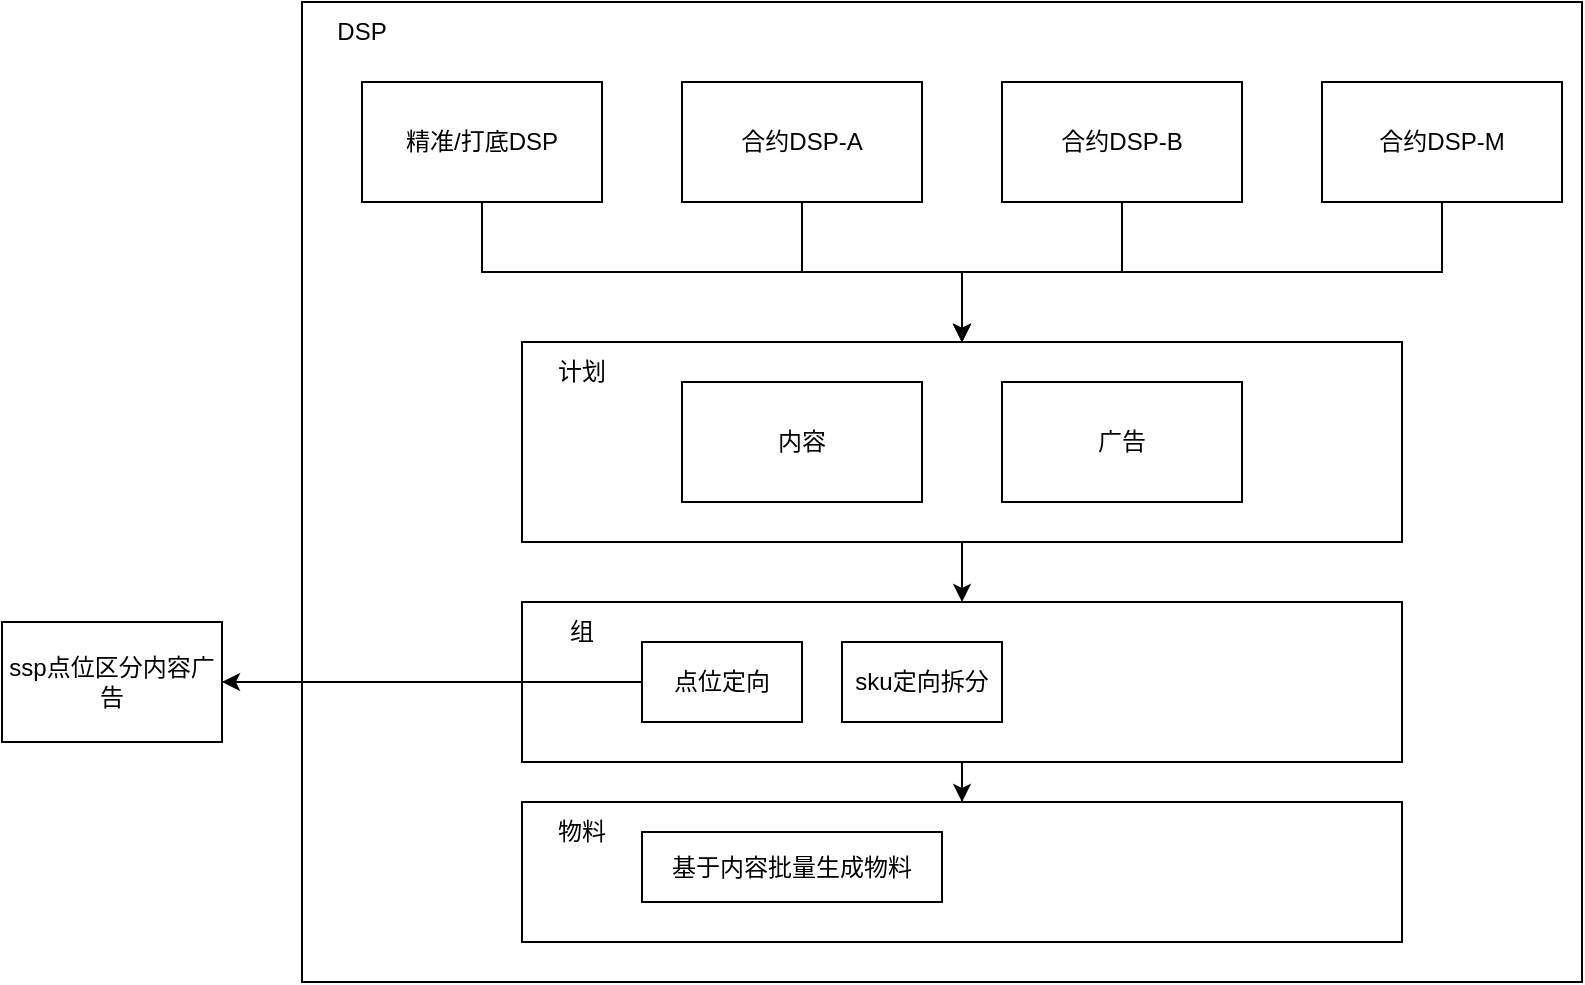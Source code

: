 <mxfile version="26.0.1">
  <diagram name="第 1 页" id="oFUwHmlBy7Hae6jz4WeE">
    <mxGraphModel dx="934" dy="561" grid="1" gridSize="10" guides="1" tooltips="1" connect="1" arrows="1" fold="1" page="1" pageScale="1" pageWidth="827" pageHeight="1169" math="0" shadow="0">
      <root>
        <mxCell id="0" />
        <mxCell id="1" parent="0" />
        <mxCell id="SEpfe_CyvQhXX2ZDESyg-39" value="" style="rounded=0;whiteSpace=wrap;html=1;fillColor=none;" vertex="1" parent="1">
          <mxGeometry x="170" y="140" width="640" height="490" as="geometry" />
        </mxCell>
        <mxCell id="SEpfe_CyvQhXX2ZDESyg-35" style="edgeStyle=orthogonalEdgeStyle;rounded=0;orthogonalLoop=1;jettySize=auto;html=1;" edge="1" parent="1" source="SEpfe_CyvQhXX2ZDESyg-1" target="SEpfe_CyvQhXX2ZDESyg-13">
          <mxGeometry relative="1" as="geometry" />
        </mxCell>
        <mxCell id="SEpfe_CyvQhXX2ZDESyg-1" value="精准/打底DSP" style="rounded=0;whiteSpace=wrap;html=1;" vertex="1" parent="1">
          <mxGeometry x="200" y="180" width="120" height="60" as="geometry" />
        </mxCell>
        <mxCell id="SEpfe_CyvQhXX2ZDESyg-37" style="edgeStyle=orthogonalEdgeStyle;rounded=0;orthogonalLoop=1;jettySize=auto;html=1;entryX=0.5;entryY=0;entryDx=0;entryDy=0;" edge="1" parent="1" source="SEpfe_CyvQhXX2ZDESyg-2" target="SEpfe_CyvQhXX2ZDESyg-13">
          <mxGeometry relative="1" as="geometry" />
        </mxCell>
        <mxCell id="SEpfe_CyvQhXX2ZDESyg-2" value="合约DSP-M" style="rounded=0;whiteSpace=wrap;html=1;" vertex="1" parent="1">
          <mxGeometry x="680" y="180" width="120" height="60" as="geometry" />
        </mxCell>
        <mxCell id="SEpfe_CyvQhXX2ZDESyg-34" style="edgeStyle=orthogonalEdgeStyle;rounded=0;orthogonalLoop=1;jettySize=auto;html=1;entryX=0.5;entryY=0;entryDx=0;entryDy=0;" edge="1" parent="1" source="SEpfe_CyvQhXX2ZDESyg-3" target="SEpfe_CyvQhXX2ZDESyg-13">
          <mxGeometry relative="1" as="geometry" />
        </mxCell>
        <mxCell id="SEpfe_CyvQhXX2ZDESyg-3" value="合约DSP-A" style="rounded=0;whiteSpace=wrap;html=1;" vertex="1" parent="1">
          <mxGeometry x="360" y="180" width="120" height="60" as="geometry" />
        </mxCell>
        <mxCell id="SEpfe_CyvQhXX2ZDESyg-36" style="edgeStyle=orthogonalEdgeStyle;rounded=0;orthogonalLoop=1;jettySize=auto;html=1;" edge="1" parent="1" source="SEpfe_CyvQhXX2ZDESyg-4" target="SEpfe_CyvQhXX2ZDESyg-13">
          <mxGeometry relative="1" as="geometry" />
        </mxCell>
        <mxCell id="SEpfe_CyvQhXX2ZDESyg-4" value="合约DSP-B" style="rounded=0;whiteSpace=wrap;html=1;" vertex="1" parent="1">
          <mxGeometry x="520" y="180" width="120" height="60" as="geometry" />
        </mxCell>
        <mxCell id="SEpfe_CyvQhXX2ZDESyg-6" value="DSP" style="text;html=1;align=center;verticalAlign=middle;whiteSpace=wrap;rounded=0;" vertex="1" parent="1">
          <mxGeometry x="170" y="140" width="60" height="30" as="geometry" />
        </mxCell>
        <mxCell id="SEpfe_CyvQhXX2ZDESyg-19" value="" style="edgeStyle=orthogonalEdgeStyle;rounded=0;orthogonalLoop=1;jettySize=auto;html=1;" edge="1" parent="1" source="SEpfe_CyvQhXX2ZDESyg-13" target="SEpfe_CyvQhXX2ZDESyg-18">
          <mxGeometry relative="1" as="geometry" />
        </mxCell>
        <mxCell id="SEpfe_CyvQhXX2ZDESyg-13" value="" style="rounded=0;whiteSpace=wrap;html=1;fillColor=none;" vertex="1" parent="1">
          <mxGeometry x="280" y="310" width="440" height="100" as="geometry" />
        </mxCell>
        <mxCell id="SEpfe_CyvQhXX2ZDESyg-15" value="内容" style="rounded=0;whiteSpace=wrap;html=1;" vertex="1" parent="1">
          <mxGeometry x="360" y="330" width="120" height="60" as="geometry" />
        </mxCell>
        <mxCell id="SEpfe_CyvQhXX2ZDESyg-16" value="广告" style="rounded=0;whiteSpace=wrap;html=1;" vertex="1" parent="1">
          <mxGeometry x="520" y="330" width="120" height="60" as="geometry" />
        </mxCell>
        <mxCell id="SEpfe_CyvQhXX2ZDESyg-17" value="计划" style="text;html=1;align=center;verticalAlign=middle;whiteSpace=wrap;rounded=0;" vertex="1" parent="1">
          <mxGeometry x="280" y="310" width="60" height="30" as="geometry" />
        </mxCell>
        <mxCell id="SEpfe_CyvQhXX2ZDESyg-30" value="" style="edgeStyle=orthogonalEdgeStyle;rounded=0;orthogonalLoop=1;jettySize=auto;html=1;" edge="1" parent="1" source="SEpfe_CyvQhXX2ZDESyg-18" target="SEpfe_CyvQhXX2ZDESyg-29">
          <mxGeometry relative="1" as="geometry" />
        </mxCell>
        <mxCell id="SEpfe_CyvQhXX2ZDESyg-18" value="" style="whiteSpace=wrap;html=1;fillColor=none;rounded=0;" vertex="1" parent="1">
          <mxGeometry x="280" y="440" width="440" height="80" as="geometry" />
        </mxCell>
        <mxCell id="SEpfe_CyvQhXX2ZDESyg-23" value="组" style="text;html=1;align=center;verticalAlign=middle;whiteSpace=wrap;rounded=0;" vertex="1" parent="1">
          <mxGeometry x="280" y="440" width="60" height="30" as="geometry" />
        </mxCell>
        <mxCell id="SEpfe_CyvQhXX2ZDESyg-25" value="sku定向拆分" style="rounded=0;whiteSpace=wrap;html=1;" vertex="1" parent="1">
          <mxGeometry x="440" y="460" width="80" height="40" as="geometry" />
        </mxCell>
        <mxCell id="SEpfe_CyvQhXX2ZDESyg-27" style="edgeStyle=orthogonalEdgeStyle;rounded=0;orthogonalLoop=1;jettySize=auto;html=1;entryX=1;entryY=0.5;entryDx=0;entryDy=0;" edge="1" parent="1" source="SEpfe_CyvQhXX2ZDESyg-26" target="SEpfe_CyvQhXX2ZDESyg-28">
          <mxGeometry relative="1" as="geometry">
            <mxPoint x="200" y="480" as="targetPoint" />
          </mxGeometry>
        </mxCell>
        <mxCell id="SEpfe_CyvQhXX2ZDESyg-26" value="点位定向" style="rounded=0;whiteSpace=wrap;html=1;" vertex="1" parent="1">
          <mxGeometry x="340" y="460" width="80" height="40" as="geometry" />
        </mxCell>
        <mxCell id="SEpfe_CyvQhXX2ZDESyg-28" value="ssp点位区分内容广告" style="rounded=0;whiteSpace=wrap;html=1;" vertex="1" parent="1">
          <mxGeometry x="20" y="450" width="110" height="60" as="geometry" />
        </mxCell>
        <mxCell id="SEpfe_CyvQhXX2ZDESyg-29" value="" style="whiteSpace=wrap;html=1;fillColor=none;rounded=0;" vertex="1" parent="1">
          <mxGeometry x="280" y="540" width="440" height="70" as="geometry" />
        </mxCell>
        <mxCell id="SEpfe_CyvQhXX2ZDESyg-31" value="物料" style="text;html=1;align=center;verticalAlign=middle;whiteSpace=wrap;rounded=0;" vertex="1" parent="1">
          <mxGeometry x="280" y="540" width="60" height="30" as="geometry" />
        </mxCell>
        <mxCell id="SEpfe_CyvQhXX2ZDESyg-32" value="基于内容批量生成物料" style="rounded=0;whiteSpace=wrap;html=1;" vertex="1" parent="1">
          <mxGeometry x="340" y="555" width="150" height="35" as="geometry" />
        </mxCell>
      </root>
    </mxGraphModel>
  </diagram>
</mxfile>
